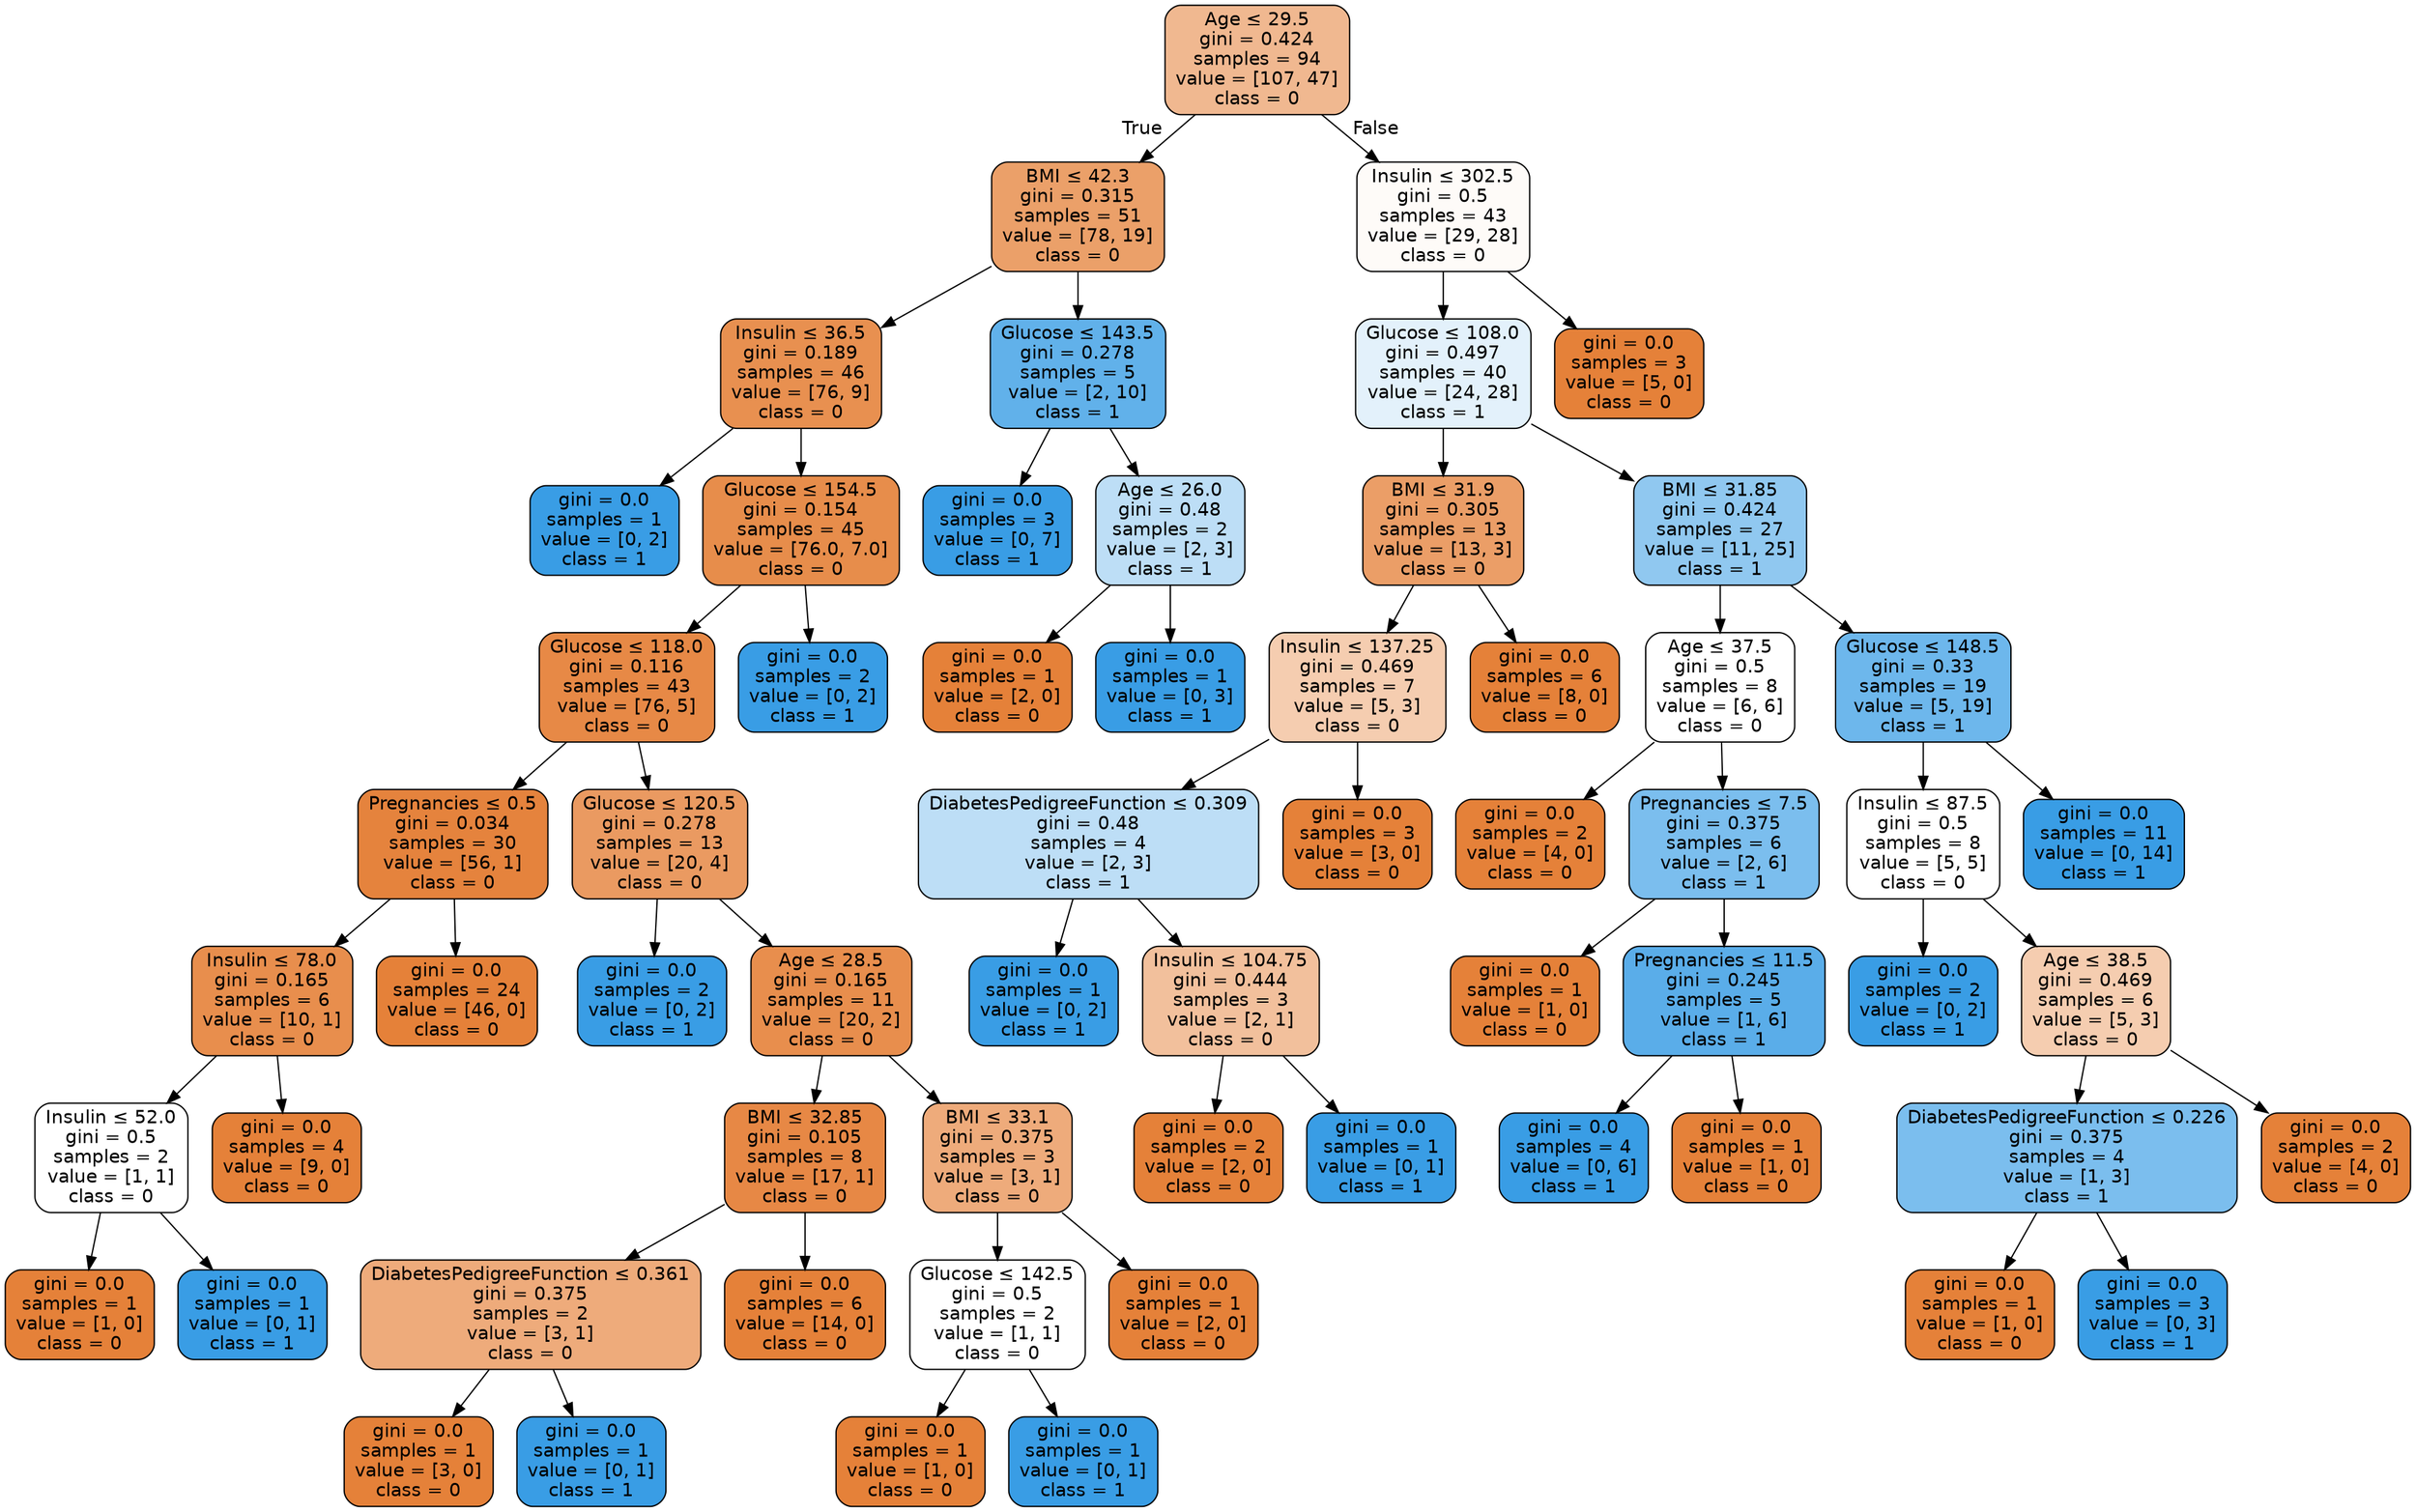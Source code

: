 digraph Tree {
node [shape=box, style="filled, rounded", color="black", fontname="helvetica"] ;
edge [fontname="helvetica"] ;
0 [label=<Age &le; 29.5<br/>gini = 0.424<br/>samples = 94<br/>value = [107, 47]<br/>class = 0>, fillcolor="#f0b890"] ;
1 [label=<BMI &le; 42.3<br/>gini = 0.315<br/>samples = 51<br/>value = [78, 19]<br/>class = 0>, fillcolor="#eba069"] ;
0 -> 1 [labeldistance=2.5, labelangle=45, headlabel="True"] ;
2 [label=<Insulin &le; 36.5<br/>gini = 0.189<br/>samples = 46<br/>value = [76, 9]<br/>class = 0>, fillcolor="#e89050"] ;
1 -> 2 ;
3 [label=<gini = 0.0<br/>samples = 1<br/>value = [0, 2]<br/>class = 1>, fillcolor="#399de5"] ;
2 -> 3 ;
4 [label=<Glucose &le; 154.5<br/>gini = 0.154<br/>samples = 45<br/>value = [76.0, 7.0]<br/>class = 0>, fillcolor="#e78d4b"] ;
2 -> 4 ;
5 [label=<Glucose &le; 118.0<br/>gini = 0.116<br/>samples = 43<br/>value = [76, 5]<br/>class = 0>, fillcolor="#e78946"] ;
4 -> 5 ;
6 [label=<Pregnancies &le; 0.5<br/>gini = 0.034<br/>samples = 30<br/>value = [56, 1]<br/>class = 0>, fillcolor="#e5833d"] ;
5 -> 6 ;
7 [label=<Insulin &le; 78.0<br/>gini = 0.165<br/>samples = 6<br/>value = [10, 1]<br/>class = 0>, fillcolor="#e88e4d"] ;
6 -> 7 ;
8 [label=<Insulin &le; 52.0<br/>gini = 0.5<br/>samples = 2<br/>value = [1, 1]<br/>class = 0>, fillcolor="#ffffff"] ;
7 -> 8 ;
9 [label=<gini = 0.0<br/>samples = 1<br/>value = [1, 0]<br/>class = 0>, fillcolor="#e58139"] ;
8 -> 9 ;
10 [label=<gini = 0.0<br/>samples = 1<br/>value = [0, 1]<br/>class = 1>, fillcolor="#399de5"] ;
8 -> 10 ;
11 [label=<gini = 0.0<br/>samples = 4<br/>value = [9, 0]<br/>class = 0>, fillcolor="#e58139"] ;
7 -> 11 ;
12 [label=<gini = 0.0<br/>samples = 24<br/>value = [46, 0]<br/>class = 0>, fillcolor="#e58139"] ;
6 -> 12 ;
13 [label=<Glucose &le; 120.5<br/>gini = 0.278<br/>samples = 13<br/>value = [20, 4]<br/>class = 0>, fillcolor="#ea9a61"] ;
5 -> 13 ;
14 [label=<gini = 0.0<br/>samples = 2<br/>value = [0, 2]<br/>class = 1>, fillcolor="#399de5"] ;
13 -> 14 ;
15 [label=<Age &le; 28.5<br/>gini = 0.165<br/>samples = 11<br/>value = [20, 2]<br/>class = 0>, fillcolor="#e88e4d"] ;
13 -> 15 ;
16 [label=<BMI &le; 32.85<br/>gini = 0.105<br/>samples = 8<br/>value = [17, 1]<br/>class = 0>, fillcolor="#e78845"] ;
15 -> 16 ;
17 [label=<DiabetesPedigreeFunction &le; 0.361<br/>gini = 0.375<br/>samples = 2<br/>value = [3, 1]<br/>class = 0>, fillcolor="#eeab7b"] ;
16 -> 17 ;
18 [label=<gini = 0.0<br/>samples = 1<br/>value = [3, 0]<br/>class = 0>, fillcolor="#e58139"] ;
17 -> 18 ;
19 [label=<gini = 0.0<br/>samples = 1<br/>value = [0, 1]<br/>class = 1>, fillcolor="#399de5"] ;
17 -> 19 ;
20 [label=<gini = 0.0<br/>samples = 6<br/>value = [14, 0]<br/>class = 0>, fillcolor="#e58139"] ;
16 -> 20 ;
21 [label=<BMI &le; 33.1<br/>gini = 0.375<br/>samples = 3<br/>value = [3, 1]<br/>class = 0>, fillcolor="#eeab7b"] ;
15 -> 21 ;
22 [label=<Glucose &le; 142.5<br/>gini = 0.5<br/>samples = 2<br/>value = [1, 1]<br/>class = 0>, fillcolor="#ffffff"] ;
21 -> 22 ;
23 [label=<gini = 0.0<br/>samples = 1<br/>value = [1, 0]<br/>class = 0>, fillcolor="#e58139"] ;
22 -> 23 ;
24 [label=<gini = 0.0<br/>samples = 1<br/>value = [0, 1]<br/>class = 1>, fillcolor="#399de5"] ;
22 -> 24 ;
25 [label=<gini = 0.0<br/>samples = 1<br/>value = [2, 0]<br/>class = 0>, fillcolor="#e58139"] ;
21 -> 25 ;
26 [label=<gini = 0.0<br/>samples = 2<br/>value = [0, 2]<br/>class = 1>, fillcolor="#399de5"] ;
4 -> 26 ;
27 [label=<Glucose &le; 143.5<br/>gini = 0.278<br/>samples = 5<br/>value = [2, 10]<br/>class = 1>, fillcolor="#61b1ea"] ;
1 -> 27 ;
28 [label=<gini = 0.0<br/>samples = 3<br/>value = [0, 7]<br/>class = 1>, fillcolor="#399de5"] ;
27 -> 28 ;
29 [label=<Age &le; 26.0<br/>gini = 0.48<br/>samples = 2<br/>value = [2, 3]<br/>class = 1>, fillcolor="#bddef6"] ;
27 -> 29 ;
30 [label=<gini = 0.0<br/>samples = 1<br/>value = [2, 0]<br/>class = 0>, fillcolor="#e58139"] ;
29 -> 30 ;
31 [label=<gini = 0.0<br/>samples = 1<br/>value = [0, 3]<br/>class = 1>, fillcolor="#399de5"] ;
29 -> 31 ;
32 [label=<Insulin &le; 302.5<br/>gini = 0.5<br/>samples = 43<br/>value = [29, 28]<br/>class = 0>, fillcolor="#fefbf8"] ;
0 -> 32 [labeldistance=2.5, labelangle=-45, headlabel="False"] ;
33 [label=<Glucose &le; 108.0<br/>gini = 0.497<br/>samples = 40<br/>value = [24, 28]<br/>class = 1>, fillcolor="#e3f1fb"] ;
32 -> 33 ;
34 [label=<BMI &le; 31.9<br/>gini = 0.305<br/>samples = 13<br/>value = [13, 3]<br/>class = 0>, fillcolor="#eb9e67"] ;
33 -> 34 ;
35 [label=<Insulin &le; 137.25<br/>gini = 0.469<br/>samples = 7<br/>value = [5, 3]<br/>class = 0>, fillcolor="#f5cdb0"] ;
34 -> 35 ;
36 [label=<DiabetesPedigreeFunction &le; 0.309<br/>gini = 0.48<br/>samples = 4<br/>value = [2, 3]<br/>class = 1>, fillcolor="#bddef6"] ;
35 -> 36 ;
37 [label=<gini = 0.0<br/>samples = 1<br/>value = [0, 2]<br/>class = 1>, fillcolor="#399de5"] ;
36 -> 37 ;
38 [label=<Insulin &le; 104.75<br/>gini = 0.444<br/>samples = 3<br/>value = [2, 1]<br/>class = 0>, fillcolor="#f2c09c"] ;
36 -> 38 ;
39 [label=<gini = 0.0<br/>samples = 2<br/>value = [2, 0]<br/>class = 0>, fillcolor="#e58139"] ;
38 -> 39 ;
40 [label=<gini = 0.0<br/>samples = 1<br/>value = [0, 1]<br/>class = 1>, fillcolor="#399de5"] ;
38 -> 40 ;
41 [label=<gini = 0.0<br/>samples = 3<br/>value = [3, 0]<br/>class = 0>, fillcolor="#e58139"] ;
35 -> 41 ;
42 [label=<gini = 0.0<br/>samples = 6<br/>value = [8, 0]<br/>class = 0>, fillcolor="#e58139"] ;
34 -> 42 ;
43 [label=<BMI &le; 31.85<br/>gini = 0.424<br/>samples = 27<br/>value = [11, 25]<br/>class = 1>, fillcolor="#90c8f0"] ;
33 -> 43 ;
44 [label=<Age &le; 37.5<br/>gini = 0.5<br/>samples = 8<br/>value = [6, 6]<br/>class = 0>, fillcolor="#ffffff"] ;
43 -> 44 ;
45 [label=<gini = 0.0<br/>samples = 2<br/>value = [4, 0]<br/>class = 0>, fillcolor="#e58139"] ;
44 -> 45 ;
46 [label=<Pregnancies &le; 7.5<br/>gini = 0.375<br/>samples = 6<br/>value = [2, 6]<br/>class = 1>, fillcolor="#7bbeee"] ;
44 -> 46 ;
47 [label=<gini = 0.0<br/>samples = 1<br/>value = [1, 0]<br/>class = 0>, fillcolor="#e58139"] ;
46 -> 47 ;
48 [label=<Pregnancies &le; 11.5<br/>gini = 0.245<br/>samples = 5<br/>value = [1, 6]<br/>class = 1>, fillcolor="#5aade9"] ;
46 -> 48 ;
49 [label=<gini = 0.0<br/>samples = 4<br/>value = [0, 6]<br/>class = 1>, fillcolor="#399de5"] ;
48 -> 49 ;
50 [label=<gini = 0.0<br/>samples = 1<br/>value = [1, 0]<br/>class = 0>, fillcolor="#e58139"] ;
48 -> 50 ;
51 [label=<Glucose &le; 148.5<br/>gini = 0.33<br/>samples = 19<br/>value = [5, 19]<br/>class = 1>, fillcolor="#6db7ec"] ;
43 -> 51 ;
52 [label=<Insulin &le; 87.5<br/>gini = 0.5<br/>samples = 8<br/>value = [5, 5]<br/>class = 0>, fillcolor="#ffffff"] ;
51 -> 52 ;
53 [label=<gini = 0.0<br/>samples = 2<br/>value = [0, 2]<br/>class = 1>, fillcolor="#399de5"] ;
52 -> 53 ;
54 [label=<Age &le; 38.5<br/>gini = 0.469<br/>samples = 6<br/>value = [5, 3]<br/>class = 0>, fillcolor="#f5cdb0"] ;
52 -> 54 ;
55 [label=<DiabetesPedigreeFunction &le; 0.226<br/>gini = 0.375<br/>samples = 4<br/>value = [1, 3]<br/>class = 1>, fillcolor="#7bbeee"] ;
54 -> 55 ;
56 [label=<gini = 0.0<br/>samples = 1<br/>value = [1, 0]<br/>class = 0>, fillcolor="#e58139"] ;
55 -> 56 ;
57 [label=<gini = 0.0<br/>samples = 3<br/>value = [0, 3]<br/>class = 1>, fillcolor="#399de5"] ;
55 -> 57 ;
58 [label=<gini = 0.0<br/>samples = 2<br/>value = [4, 0]<br/>class = 0>, fillcolor="#e58139"] ;
54 -> 58 ;
59 [label=<gini = 0.0<br/>samples = 11<br/>value = [0, 14]<br/>class = 1>, fillcolor="#399de5"] ;
51 -> 59 ;
60 [label=<gini = 0.0<br/>samples = 3<br/>value = [5, 0]<br/>class = 0>, fillcolor="#e58139"] ;
32 -> 60 ;
}